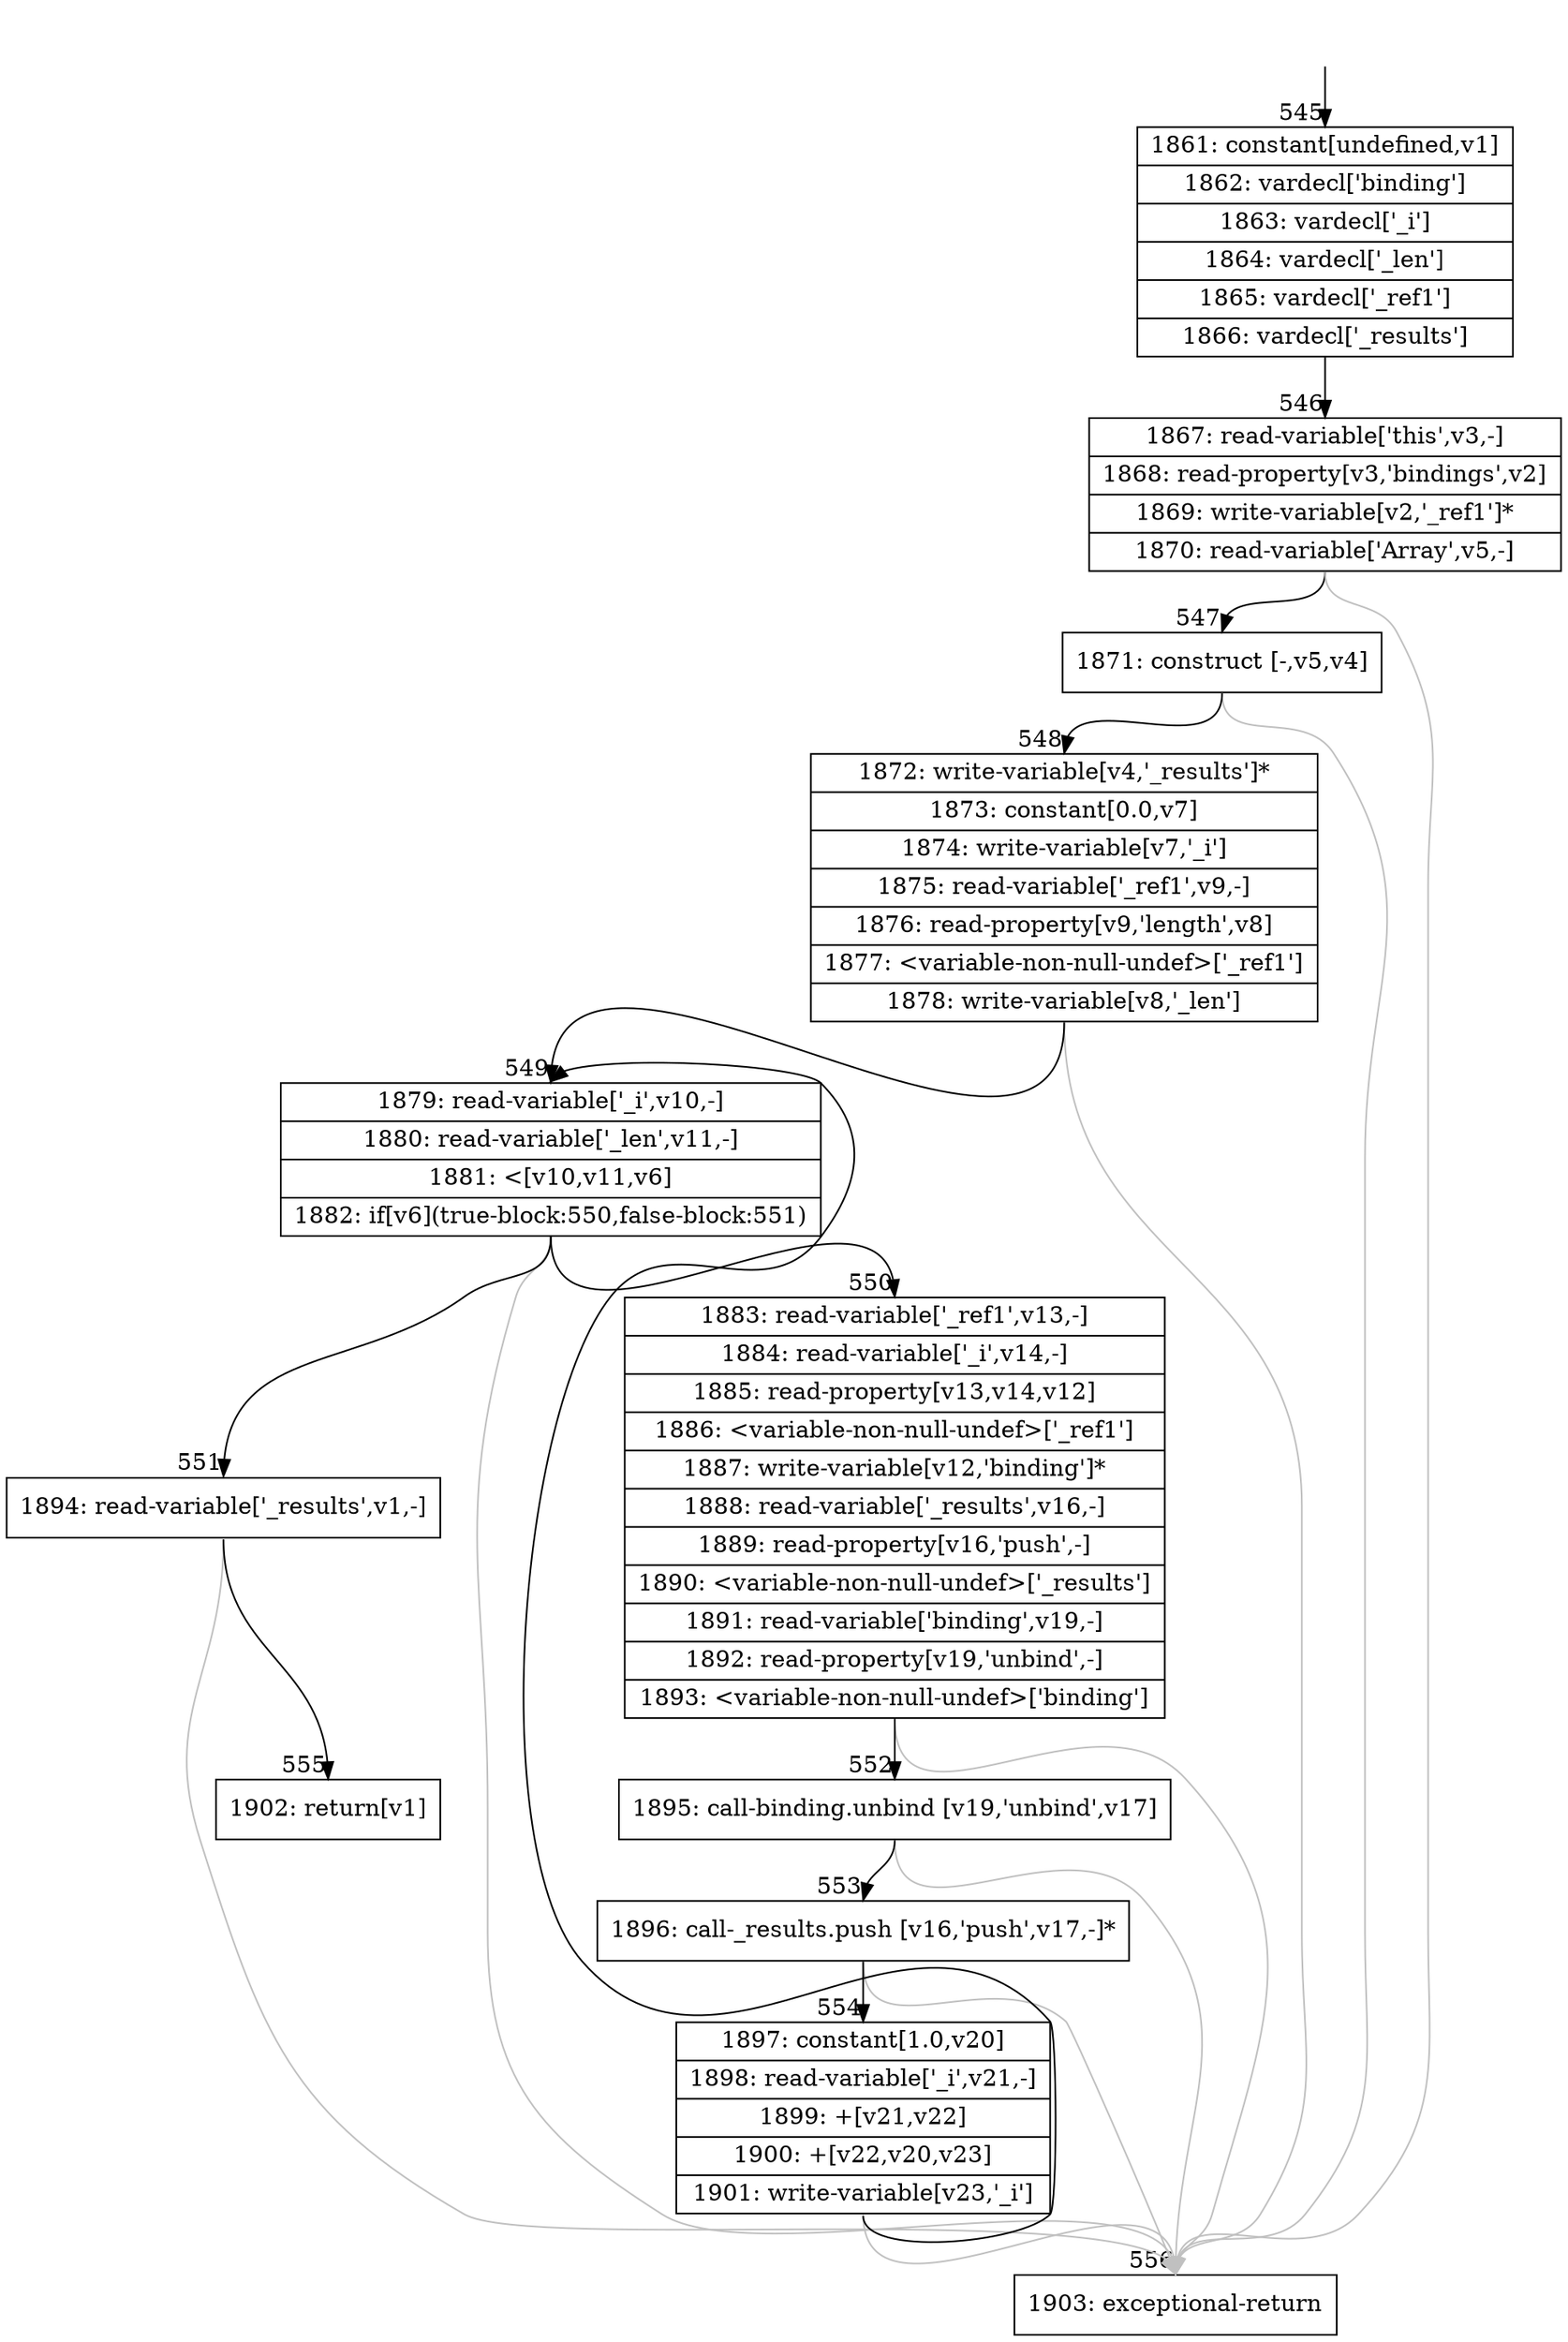 digraph {
rankdir="TD"
BB_entry42[shape=none,label=""];
BB_entry42 -> BB545 [tailport=s, headport=n, headlabel="    545"]
BB545 [shape=record label="{1861: constant[undefined,v1]|1862: vardecl['binding']|1863: vardecl['_i']|1864: vardecl['_len']|1865: vardecl['_ref1']|1866: vardecl['_results']}" ] 
BB545 -> BB546 [tailport=s, headport=n, headlabel="      546"]
BB546 [shape=record label="{1867: read-variable['this',v3,-]|1868: read-property[v3,'bindings',v2]|1869: write-variable[v2,'_ref1']*|1870: read-variable['Array',v5,-]}" ] 
BB546 -> BB547 [tailport=s, headport=n, headlabel="      547"]
BB546 -> BB556 [tailport=s, headport=n, color=gray, headlabel="      556"]
BB547 [shape=record label="{1871: construct [-,v5,v4]}" ] 
BB547 -> BB548 [tailport=s, headport=n, headlabel="      548"]
BB547 -> BB556 [tailport=s, headport=n, color=gray]
BB548 [shape=record label="{1872: write-variable[v4,'_results']*|1873: constant[0.0,v7]|1874: write-variable[v7,'_i']|1875: read-variable['_ref1',v9,-]|1876: read-property[v9,'length',v8]|1877: \<variable-non-null-undef\>['_ref1']|1878: write-variable[v8,'_len']}" ] 
BB548 -> BB549 [tailport=s, headport=n, headlabel="      549"]
BB548 -> BB556 [tailport=s, headport=n, color=gray]
BB549 [shape=record label="{1879: read-variable['_i',v10,-]|1880: read-variable['_len',v11,-]|1881: \<[v10,v11,v6]|1882: if[v6](true-block:550,false-block:551)}" ] 
BB549 -> BB550 [tailport=s, headport=n, headlabel="      550"]
BB549 -> BB551 [tailport=s, headport=n, headlabel="      551"]
BB549 -> BB556 [tailport=s, headport=n, color=gray]
BB550 [shape=record label="{1883: read-variable['_ref1',v13,-]|1884: read-variable['_i',v14,-]|1885: read-property[v13,v14,v12]|1886: \<variable-non-null-undef\>['_ref1']|1887: write-variable[v12,'binding']*|1888: read-variable['_results',v16,-]|1889: read-property[v16,'push',-]|1890: \<variable-non-null-undef\>['_results']|1891: read-variable['binding',v19,-]|1892: read-property[v19,'unbind',-]|1893: \<variable-non-null-undef\>['binding']}" ] 
BB550 -> BB552 [tailport=s, headport=n, headlabel="      552"]
BB550 -> BB556 [tailport=s, headport=n, color=gray]
BB551 [shape=record label="{1894: read-variable['_results',v1,-]}" ] 
BB551 -> BB555 [tailport=s, headport=n, headlabel="      555"]
BB551 -> BB556 [tailport=s, headport=n, color=gray]
BB552 [shape=record label="{1895: call-binding.unbind [v19,'unbind',v17]}" ] 
BB552 -> BB553 [tailport=s, headport=n, headlabel="      553"]
BB552 -> BB556 [tailport=s, headport=n, color=gray]
BB553 [shape=record label="{1896: call-_results.push [v16,'push',v17,-]*}" ] 
BB553 -> BB554 [tailport=s, headport=n, headlabel="      554"]
BB553 -> BB556 [tailport=s, headport=n, color=gray]
BB554 [shape=record label="{1897: constant[1.0,v20]|1898: read-variable['_i',v21,-]|1899: +[v21,v22]|1900: +[v22,v20,v23]|1901: write-variable[v23,'_i']}" ] 
BB554 -> BB549 [tailport=s, headport=n]
BB554 -> BB556 [tailport=s, headport=n, color=gray]
BB555 [shape=record label="{1902: return[v1]}" ] 
BB556 [shape=record label="{1903: exceptional-return}" ] 
//#$~ 476
}

